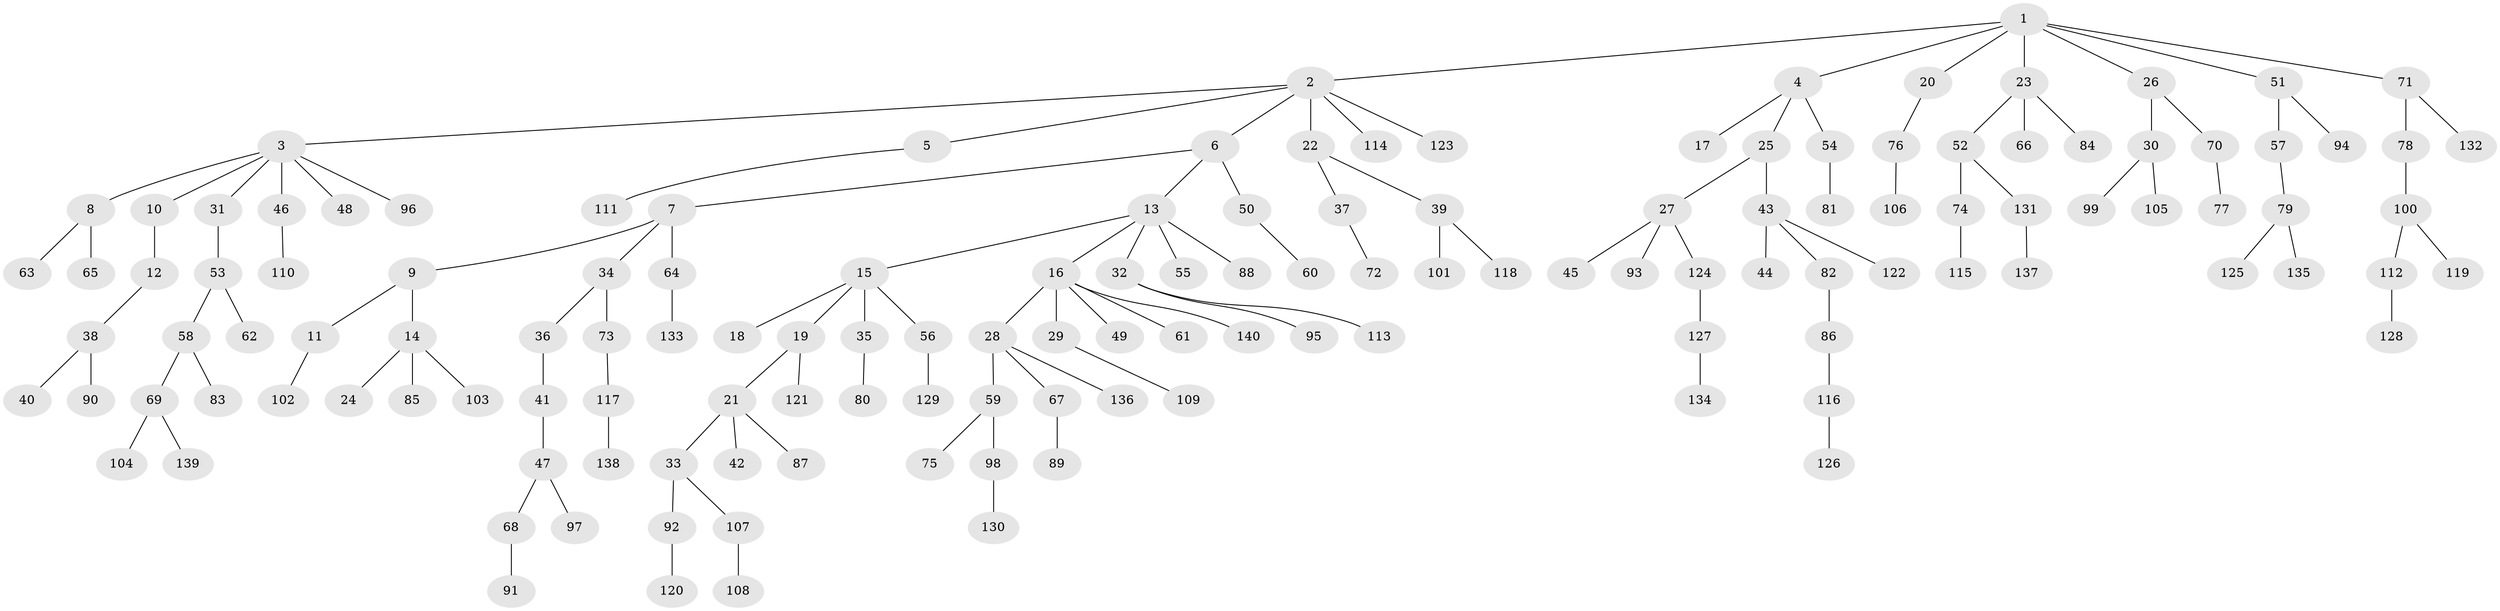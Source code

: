 // Generated by graph-tools (version 1.1) at 2025/15/03/09/25 04:15:27]
// undirected, 140 vertices, 139 edges
graph export_dot {
graph [start="1"]
  node [color=gray90,style=filled];
  1;
  2;
  3;
  4;
  5;
  6;
  7;
  8;
  9;
  10;
  11;
  12;
  13;
  14;
  15;
  16;
  17;
  18;
  19;
  20;
  21;
  22;
  23;
  24;
  25;
  26;
  27;
  28;
  29;
  30;
  31;
  32;
  33;
  34;
  35;
  36;
  37;
  38;
  39;
  40;
  41;
  42;
  43;
  44;
  45;
  46;
  47;
  48;
  49;
  50;
  51;
  52;
  53;
  54;
  55;
  56;
  57;
  58;
  59;
  60;
  61;
  62;
  63;
  64;
  65;
  66;
  67;
  68;
  69;
  70;
  71;
  72;
  73;
  74;
  75;
  76;
  77;
  78;
  79;
  80;
  81;
  82;
  83;
  84;
  85;
  86;
  87;
  88;
  89;
  90;
  91;
  92;
  93;
  94;
  95;
  96;
  97;
  98;
  99;
  100;
  101;
  102;
  103;
  104;
  105;
  106;
  107;
  108;
  109;
  110;
  111;
  112;
  113;
  114;
  115;
  116;
  117;
  118;
  119;
  120;
  121;
  122;
  123;
  124;
  125;
  126;
  127;
  128;
  129;
  130;
  131;
  132;
  133;
  134;
  135;
  136;
  137;
  138;
  139;
  140;
  1 -- 2;
  1 -- 4;
  1 -- 20;
  1 -- 23;
  1 -- 26;
  1 -- 51;
  1 -- 71;
  2 -- 3;
  2 -- 5;
  2 -- 6;
  2 -- 22;
  2 -- 114;
  2 -- 123;
  3 -- 8;
  3 -- 10;
  3 -- 31;
  3 -- 46;
  3 -- 48;
  3 -- 96;
  4 -- 17;
  4 -- 25;
  4 -- 54;
  5 -- 111;
  6 -- 7;
  6 -- 13;
  6 -- 50;
  7 -- 9;
  7 -- 34;
  7 -- 64;
  8 -- 63;
  8 -- 65;
  9 -- 11;
  9 -- 14;
  10 -- 12;
  11 -- 102;
  12 -- 38;
  13 -- 15;
  13 -- 16;
  13 -- 32;
  13 -- 55;
  13 -- 88;
  14 -- 24;
  14 -- 85;
  14 -- 103;
  15 -- 18;
  15 -- 19;
  15 -- 35;
  15 -- 56;
  16 -- 28;
  16 -- 29;
  16 -- 49;
  16 -- 61;
  16 -- 140;
  19 -- 21;
  19 -- 121;
  20 -- 76;
  21 -- 33;
  21 -- 42;
  21 -- 87;
  22 -- 37;
  22 -- 39;
  23 -- 52;
  23 -- 66;
  23 -- 84;
  25 -- 27;
  25 -- 43;
  26 -- 30;
  26 -- 70;
  27 -- 45;
  27 -- 93;
  27 -- 124;
  28 -- 59;
  28 -- 67;
  28 -- 136;
  29 -- 109;
  30 -- 99;
  30 -- 105;
  31 -- 53;
  32 -- 95;
  32 -- 113;
  33 -- 92;
  33 -- 107;
  34 -- 36;
  34 -- 73;
  35 -- 80;
  36 -- 41;
  37 -- 72;
  38 -- 40;
  38 -- 90;
  39 -- 101;
  39 -- 118;
  41 -- 47;
  43 -- 44;
  43 -- 82;
  43 -- 122;
  46 -- 110;
  47 -- 68;
  47 -- 97;
  50 -- 60;
  51 -- 57;
  51 -- 94;
  52 -- 74;
  52 -- 131;
  53 -- 58;
  53 -- 62;
  54 -- 81;
  56 -- 129;
  57 -- 79;
  58 -- 69;
  58 -- 83;
  59 -- 75;
  59 -- 98;
  64 -- 133;
  67 -- 89;
  68 -- 91;
  69 -- 104;
  69 -- 139;
  70 -- 77;
  71 -- 78;
  71 -- 132;
  73 -- 117;
  74 -- 115;
  76 -- 106;
  78 -- 100;
  79 -- 125;
  79 -- 135;
  82 -- 86;
  86 -- 116;
  92 -- 120;
  98 -- 130;
  100 -- 112;
  100 -- 119;
  107 -- 108;
  112 -- 128;
  116 -- 126;
  117 -- 138;
  124 -- 127;
  127 -- 134;
  131 -- 137;
}
